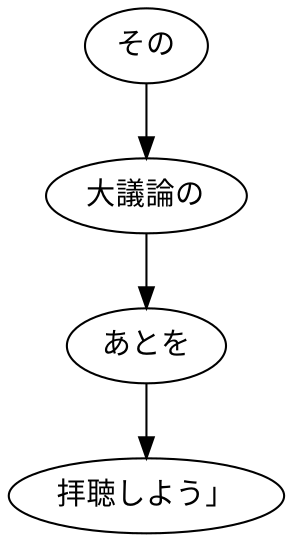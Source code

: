digraph graph8500 {
	node0 [label="その"];
	node1 [label="大議論の"];
	node2 [label="あとを"];
	node3 [label="拝聴しよう」"];
	node0 -> node1;
	node1 -> node2;
	node2 -> node3;
}
